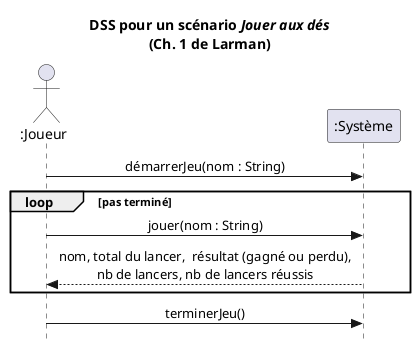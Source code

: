 @startuml
skinparam style strictuml
skinparam sequence {
    MessageAlign center
}
title DSS pour un scénario <i>Jouer aux dés</i>\n(Ch. 1 de Larman)
actor ":Joueur" as c
participant ":Système" as s
c->s : démarrerJeu(nom : String)
loop pas terminé
c->s : jouer(nom : String)
c<--s : nom, total du lancer,  résultat (gagné ou perdu),\nnb de lancers, nb de lancers réussis
end loop
c->s : terminerJeu()
@enduml